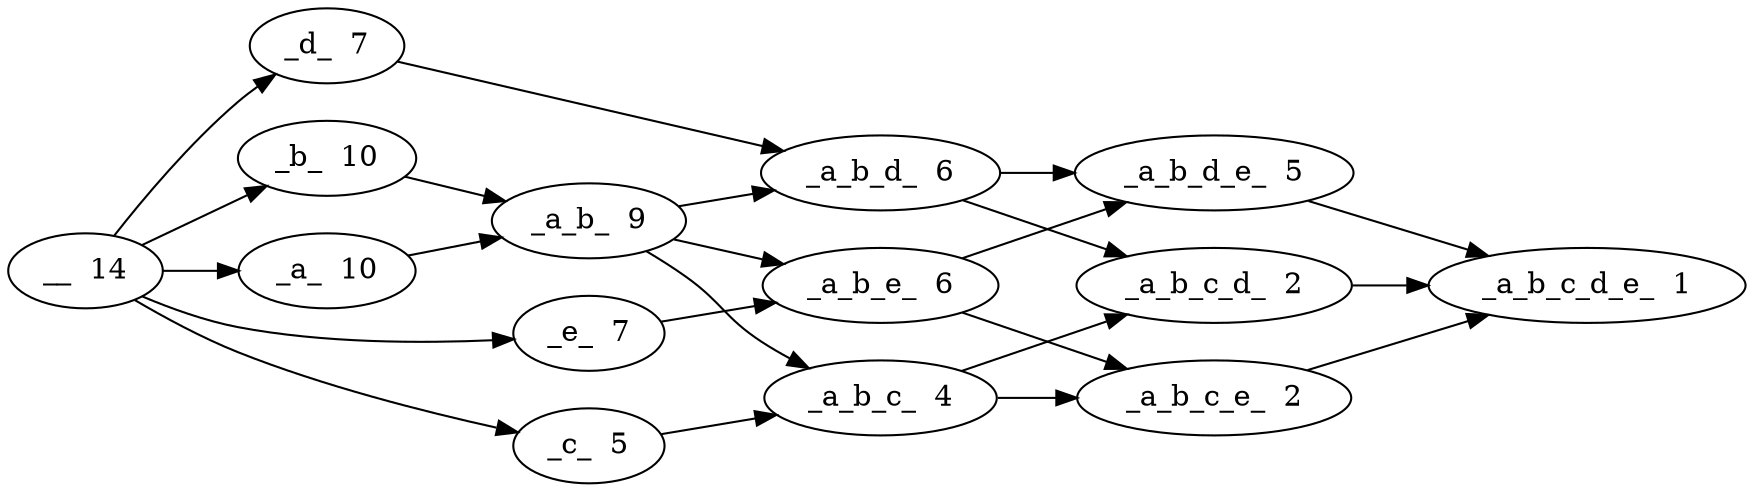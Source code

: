 strict digraph "" {
	graph [rankdir=LR];
	"__  14"	[weight=14];
	"_a_  10"	[weight=10];
	"__  14" -> "_a_  10"	[cost=4];
	"_b_  10"	[weight=10];
	"__  14" -> "_b_  10"	[cost=4];
	"_d_  7"	[weight=7];
	"__  14" -> "_d_  7"	[cost=7];
	"_e_  7"	[weight=7];
	"__  14" -> "_e_  7"	[cost=7];
	"_c_  5"	[weight=5];
	"__  14" -> "_c_  5"	[cost=9];
	"_a_b_  9"	[weight=9];
	"_a_  10" -> "_a_b_  9"	[cost=1];
	"_b_  10" -> "_a_b_  9"	[cost=1];
	"_a_b_d_  6"	[weight=6];
	"_a_b_  9" -> "_a_b_d_  6"	[cost=3];
	"_a_b_e_  6"	[weight=6];
	"_a_b_  9" -> "_a_b_e_  6"	[cost=3];
	"_a_b_c_  4"	[weight=4];
	"_a_b_  9" -> "_a_b_c_  4"	[cost=5];
	"_d_  7" -> "_a_b_d_  6"	[cost=1];
	"_e_  7" -> "_a_b_e_  6"	[cost=1];
	"_a_b_d_e_  5"	[weight=5];
	"_a_b_d_  6" -> "_a_b_d_e_  5"	[cost=1];
	"_a_b_c_d_  2"	[weight=2];
	"_a_b_d_  6" -> "_a_b_c_d_  2"	[cost=4];
	"_a_b_e_  6" -> "_a_b_d_e_  5"	[cost=1];
	"_a_b_c_e_  2"	[weight=2];
	"_a_b_e_  6" -> "_a_b_c_e_  2"	[cost=4];
	"_a_b_c_d_e_  1"	[weight=1];
	"_a_b_d_e_  5" -> "_a_b_c_d_e_  1"	[cost=4];
	"_c_  5" -> "_a_b_c_  4"	[cost=1];
	"_a_b_c_  4" -> "_a_b_c_d_  2"	[cost=2];
	"_a_b_c_  4" -> "_a_b_c_e_  2"	[cost=2];
	"_a_b_c_d_  2" -> "_a_b_c_d_e_  1"	[cost=1];
	"_a_b_c_e_  2" -> "_a_b_c_d_e_  1"	[cost=1];
}
